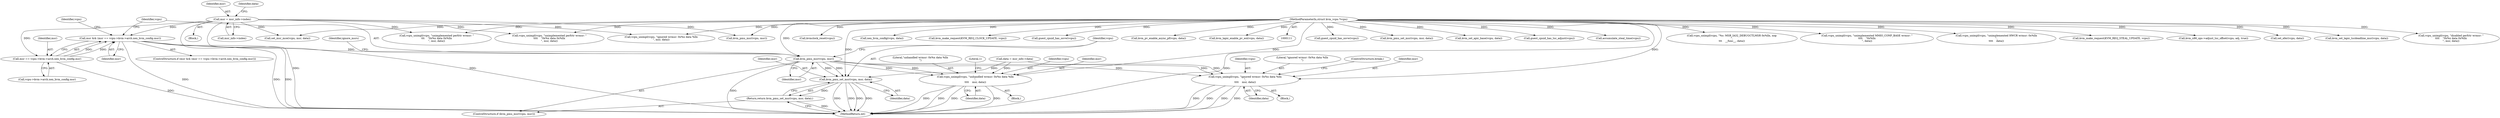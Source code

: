 digraph "0_linux_0b79459b482e85cb7426aa7da683a9f2c97aeae1_2@pointer" {
"1000603" [label="(Call,kvm_pmu_msr(vcpu, msr))"];
"1000112" [label="(MethodParameterIn,struct kvm_vcpu *vcpu)"];
"1000585" [label="(Call,msr && (msr == vcpu->kvm->arch.xen_hvm_config.msr))"];
"1000587" [label="(Call,msr == vcpu->kvm->arch.xen_hvm_config.msr)"];
"1000120" [label="(Call,msr = msr_info->index)"];
"1000607" [label="(Call,kvm_pmu_set_msr(vcpu, msr, data))"];
"1000606" [label="(Return,return kvm_pmu_set_msr(vcpu, msr, data);)"];
"1000615" [label="(Call,vcpu_unimpl(vcpu, \"unhandled wrmsr: 0x%x data %llx\n\",\n\t\t\t\t    msr, data))"];
"1000624" [label="(Call,vcpu_unimpl(vcpu, \"ignored wrmsr: 0x%x data %llx\n\",\n\t\t\t\t    msr, data))"];
"1000552" [label="(Call,guest_cpuid_has_osvw(vcpu))"];
"1000586" [label="(Identifier,msr)"];
"1000589" [label="(Call,vcpu->kvm->arch.xen_hvm_config.msr)"];
"1000603" [label="(Call,kvm_pmu_msr(vcpu, msr))"];
"1000625" [label="(Identifier,vcpu)"];
"1000489" [label="(Call,kvm_pmu_set_msr(vcpu, msr, data))"];
"1000616" [label="(Identifier,vcpu)"];
"1000604" [label="(Identifier,vcpu)"];
"1000121" [label="(Identifier,msr)"];
"1000600" [label="(Identifier,vcpu)"];
"1000609" [label="(Identifier,msr)"];
"1000626" [label="(Literal,\"ignored wrmsr: 0x%x data %llx\n\")"];
"1000220" [label="(Call,kvm_set_apic_base(vcpu, data))"];
"1000237" [label="(Call,guest_cpuid_has_tsc_adjust(vcpu))"];
"1000122" [label="(Call,msr_info->index)"];
"1000607" [label="(Call,kvm_pmu_set_msr(vcpu, msr, data))"];
"1000623" [label="(Block,)"];
"1000112" [label="(MethodParameterIn,struct kvm_vcpu *vcpu)"];
"1000127" [label="(Identifier,data)"];
"1000605" [label="(Identifier,msr)"];
"1000624" [label="(Call,vcpu_unimpl(vcpu, \"ignored wrmsr: 0x%x data %llx\n\",\n\t\t\t\t    msr, data))"];
"1000430" [label="(Call,accumulate_steal_time(vcpu))"];
"1000126" [label="(Call,data = msr_info->data)"];
"1000449" [label="(Call,set_msr_mce(vcpu, msr, data))"];
"1000619" [label="(Identifier,data)"];
"1000608" [label="(Identifier,vcpu)"];
"1000207" [label="(Call,vcpu_unimpl(vcpu, \"%s: MSR_IA32_DEBUGCTLMSR 0x%llx, nop\n\",\n\t\t\t    __func__, data))"];
"1000183" [label="(Call,vcpu_unimpl(vcpu, \"unimplemented MMIO_CONF_BASE wrmsr: \"\n\t\t\t\t    \"0x%llx\n\", data))"];
"1000628" [label="(Identifier,data)"];
"1000629" [label="(ControlStructure,break;)"];
"1000585" [label="(Call,msr && (msr == vcpu->kvm->arch.xen_hvm_config.msr))"];
"1000170" [label="(Call,vcpu_unimpl(vcpu, \"unimplemented HWCR wrmsr: 0x%llx\n\",\n\t\t\t\t    data))"];
"1000461" [label="(Call,vcpu_unimpl(vcpu, \"unimplemented perfctr wrmsr: \"\n\t\t\t\t    \"0x%x data 0x%llx\n\", msr, data))"];
"1000485" [label="(Call,kvm_pmu_msr(vcpu, msr))"];
"1000114" [label="(Block,)"];
"1000433" [label="(Call,kvm_make_request(KVM_REQ_STEAL_UPDATE, vcpu))"];
"1000618" [label="(Identifier,msr)"];
"1000256" [label="(Call,kvm_x86_ops->adjust_tsc_offset(vcpu, adj, true))"];
"1000615" [label="(Call,vcpu_unimpl(vcpu, \"unhandled wrmsr: 0x%x data %llx\n\",\n\t\t\t\t    msr, data))"];
"1000602" [label="(ControlStructure,if (kvm_pmu_msr(vcpu, msr)))"];
"1000143" [label="(Call,set_efer(vcpu, data))"];
"1000543" [label="(Call,vcpu_unimpl(vcpu, \"ignored wrmsr: 0x%x data %llx\n\", msr, data))"];
"1000120" [label="(Call,msr = msr_info->index)"];
"1000231" [label="(Call,kvm_set_lapic_tscdeadline_msr(vcpu, data))"];
"1000587" [label="(Call,msr == vcpu->kvm->arch.xen_hvm_config.msr)"];
"1000610" [label="(Identifier,data)"];
"1000588" [label="(Identifier,msr)"];
"1000499" [label="(Call,vcpu_unimpl(vcpu, \"disabled perfctr wrmsr: \"\n\t\t\t\t    \"0x%x data 0x%llx\n\", msr, data))"];
"1000627" [label="(Identifier,msr)"];
"1000632" [label="(MethodReturn,int)"];
"1000584" [label="(ControlStructure,if (msr && (msr == vcpu->kvm->arch.xen_hvm_config.msr)))"];
"1000298" [label="(Call,kvmclock_reset(vcpu))"];
"1000617" [label="(Literal,\"unhandled wrmsr: 0x%x data %llx\n\")"];
"1000613" [label="(Identifier,ignore_msrs)"];
"1000599" [label="(Call,xen_hvm_config(vcpu, data))"];
"1000307" [label="(Call,kvm_make_request(KVM_REQ_CLOCK_UPDATE, vcpu))"];
"1000606" [label="(Return,return kvm_pmu_set_msr(vcpu, msr, data);)"];
"1000621" [label="(Literal,1)"];
"1000471" [label="(Call,vcpu_unimpl(vcpu, \"unimplemented perfctr wrmsr: \"\n\t\t\t    \"0x%x data 0x%llx\n\", msr, data))"];
"1000569" [label="(Call,guest_cpuid_has_osvw(vcpu))"];
"1000364" [label="(Call,kvm_pv_enable_async_pf(vcpu, data))"];
"1000614" [label="(Block,)"];
"1000439" [label="(Call,kvm_lapic_enable_pv_eoi(vcpu, data))"];
"1000603" -> "1000602"  [label="AST: "];
"1000603" -> "1000605"  [label="CFG: "];
"1000604" -> "1000603"  [label="AST: "];
"1000605" -> "1000603"  [label="AST: "];
"1000608" -> "1000603"  [label="CFG: "];
"1000613" -> "1000603"  [label="CFG: "];
"1000603" -> "1000632"  [label="DDG: "];
"1000112" -> "1000603"  [label="DDG: "];
"1000585" -> "1000603"  [label="DDG: "];
"1000603" -> "1000607"  [label="DDG: "];
"1000603" -> "1000607"  [label="DDG: "];
"1000603" -> "1000615"  [label="DDG: "];
"1000603" -> "1000615"  [label="DDG: "];
"1000603" -> "1000624"  [label="DDG: "];
"1000603" -> "1000624"  [label="DDG: "];
"1000112" -> "1000111"  [label="AST: "];
"1000112" -> "1000632"  [label="DDG: "];
"1000112" -> "1000143"  [label="DDG: "];
"1000112" -> "1000170"  [label="DDG: "];
"1000112" -> "1000183"  [label="DDG: "];
"1000112" -> "1000207"  [label="DDG: "];
"1000112" -> "1000220"  [label="DDG: "];
"1000112" -> "1000231"  [label="DDG: "];
"1000112" -> "1000237"  [label="DDG: "];
"1000112" -> "1000256"  [label="DDG: "];
"1000112" -> "1000298"  [label="DDG: "];
"1000112" -> "1000307"  [label="DDG: "];
"1000112" -> "1000364"  [label="DDG: "];
"1000112" -> "1000430"  [label="DDG: "];
"1000112" -> "1000433"  [label="DDG: "];
"1000112" -> "1000439"  [label="DDG: "];
"1000112" -> "1000449"  [label="DDG: "];
"1000112" -> "1000461"  [label="DDG: "];
"1000112" -> "1000471"  [label="DDG: "];
"1000112" -> "1000485"  [label="DDG: "];
"1000112" -> "1000489"  [label="DDG: "];
"1000112" -> "1000499"  [label="DDG: "];
"1000112" -> "1000543"  [label="DDG: "];
"1000112" -> "1000552"  [label="DDG: "];
"1000112" -> "1000569"  [label="DDG: "];
"1000112" -> "1000599"  [label="DDG: "];
"1000112" -> "1000607"  [label="DDG: "];
"1000112" -> "1000615"  [label="DDG: "];
"1000112" -> "1000624"  [label="DDG: "];
"1000585" -> "1000584"  [label="AST: "];
"1000585" -> "1000586"  [label="CFG: "];
"1000585" -> "1000587"  [label="CFG: "];
"1000586" -> "1000585"  [label="AST: "];
"1000587" -> "1000585"  [label="AST: "];
"1000600" -> "1000585"  [label="CFG: "];
"1000604" -> "1000585"  [label="CFG: "];
"1000585" -> "1000632"  [label="DDG: "];
"1000585" -> "1000632"  [label="DDG: "];
"1000585" -> "1000632"  [label="DDG: "];
"1000587" -> "1000585"  [label="DDG: "];
"1000587" -> "1000585"  [label="DDG: "];
"1000120" -> "1000585"  [label="DDG: "];
"1000587" -> "1000589"  [label="CFG: "];
"1000588" -> "1000587"  [label="AST: "];
"1000589" -> "1000587"  [label="AST: "];
"1000587" -> "1000632"  [label="DDG: "];
"1000120" -> "1000587"  [label="DDG: "];
"1000120" -> "1000114"  [label="AST: "];
"1000120" -> "1000122"  [label="CFG: "];
"1000121" -> "1000120"  [label="AST: "];
"1000122" -> "1000120"  [label="AST: "];
"1000127" -> "1000120"  [label="CFG: "];
"1000120" -> "1000632"  [label="DDG: "];
"1000120" -> "1000632"  [label="DDG: "];
"1000120" -> "1000449"  [label="DDG: "];
"1000120" -> "1000461"  [label="DDG: "];
"1000120" -> "1000471"  [label="DDG: "];
"1000120" -> "1000485"  [label="DDG: "];
"1000120" -> "1000543"  [label="DDG: "];
"1000607" -> "1000606"  [label="AST: "];
"1000607" -> "1000610"  [label="CFG: "];
"1000608" -> "1000607"  [label="AST: "];
"1000609" -> "1000607"  [label="AST: "];
"1000610" -> "1000607"  [label="AST: "];
"1000606" -> "1000607"  [label="CFG: "];
"1000607" -> "1000632"  [label="DDG: "];
"1000607" -> "1000632"  [label="DDG: "];
"1000607" -> "1000632"  [label="DDG: "];
"1000607" -> "1000632"  [label="DDG: "];
"1000607" -> "1000606"  [label="DDG: "];
"1000126" -> "1000607"  [label="DDG: "];
"1000606" -> "1000602"  [label="AST: "];
"1000632" -> "1000606"  [label="CFG: "];
"1000606" -> "1000632"  [label="DDG: "];
"1000615" -> "1000614"  [label="AST: "];
"1000615" -> "1000619"  [label="CFG: "];
"1000616" -> "1000615"  [label="AST: "];
"1000617" -> "1000615"  [label="AST: "];
"1000618" -> "1000615"  [label="AST: "];
"1000619" -> "1000615"  [label="AST: "];
"1000621" -> "1000615"  [label="CFG: "];
"1000615" -> "1000632"  [label="DDG: "];
"1000615" -> "1000632"  [label="DDG: "];
"1000615" -> "1000632"  [label="DDG: "];
"1000615" -> "1000632"  [label="DDG: "];
"1000126" -> "1000615"  [label="DDG: "];
"1000624" -> "1000623"  [label="AST: "];
"1000624" -> "1000628"  [label="CFG: "];
"1000625" -> "1000624"  [label="AST: "];
"1000626" -> "1000624"  [label="AST: "];
"1000627" -> "1000624"  [label="AST: "];
"1000628" -> "1000624"  [label="AST: "];
"1000629" -> "1000624"  [label="CFG: "];
"1000624" -> "1000632"  [label="DDG: "];
"1000624" -> "1000632"  [label="DDG: "];
"1000624" -> "1000632"  [label="DDG: "];
"1000624" -> "1000632"  [label="DDG: "];
"1000126" -> "1000624"  [label="DDG: "];
}
